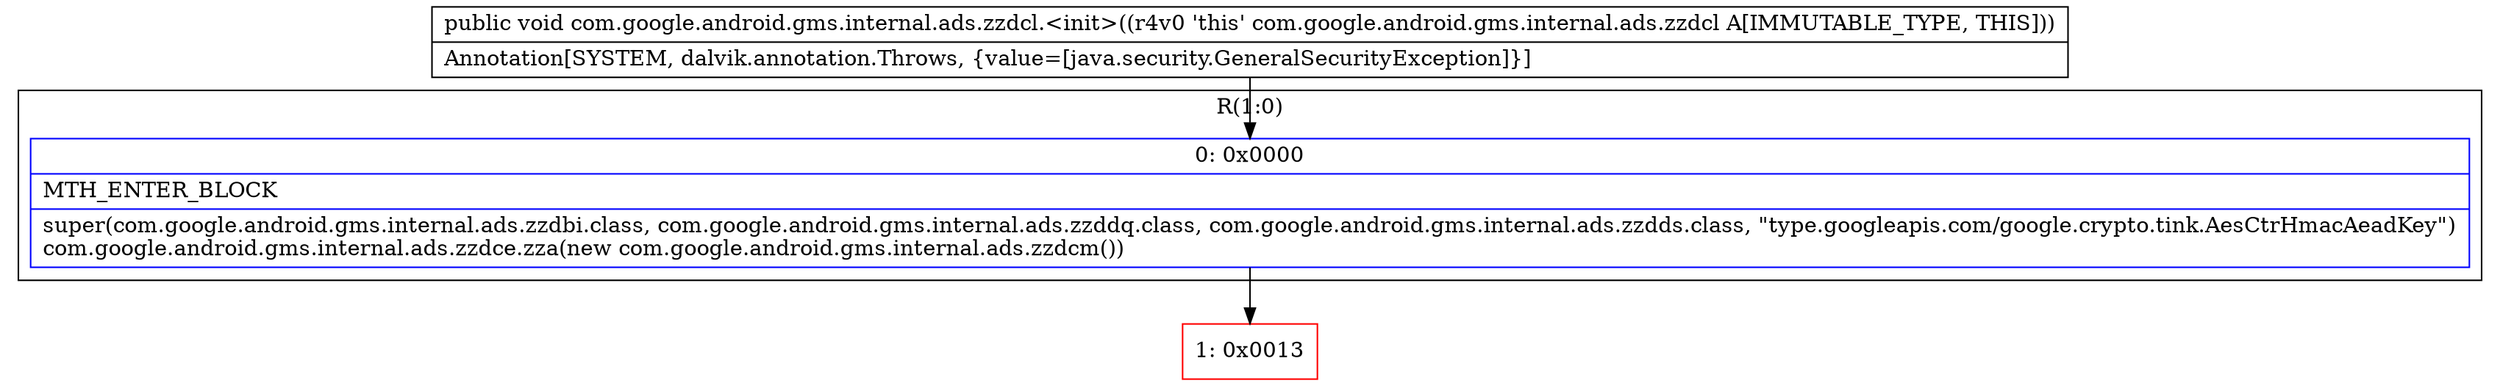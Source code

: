 digraph "CFG forcom.google.android.gms.internal.ads.zzdcl.\<init\>()V" {
subgraph cluster_Region_1691134343 {
label = "R(1:0)";
node [shape=record,color=blue];
Node_0 [shape=record,label="{0\:\ 0x0000|MTH_ENTER_BLOCK\l|super(com.google.android.gms.internal.ads.zzdbi.class, com.google.android.gms.internal.ads.zzddq.class, com.google.android.gms.internal.ads.zzdds.class, \"type.googleapis.com\/google.crypto.tink.AesCtrHmacAeadKey\")\lcom.google.android.gms.internal.ads.zzdce.zza(new com.google.android.gms.internal.ads.zzdcm())\l}"];
}
Node_1 [shape=record,color=red,label="{1\:\ 0x0013}"];
MethodNode[shape=record,label="{public void com.google.android.gms.internal.ads.zzdcl.\<init\>((r4v0 'this' com.google.android.gms.internal.ads.zzdcl A[IMMUTABLE_TYPE, THIS]))  | Annotation[SYSTEM, dalvik.annotation.Throws, \{value=[java.security.GeneralSecurityException]\}]\l}"];
MethodNode -> Node_0;
Node_0 -> Node_1;
}

